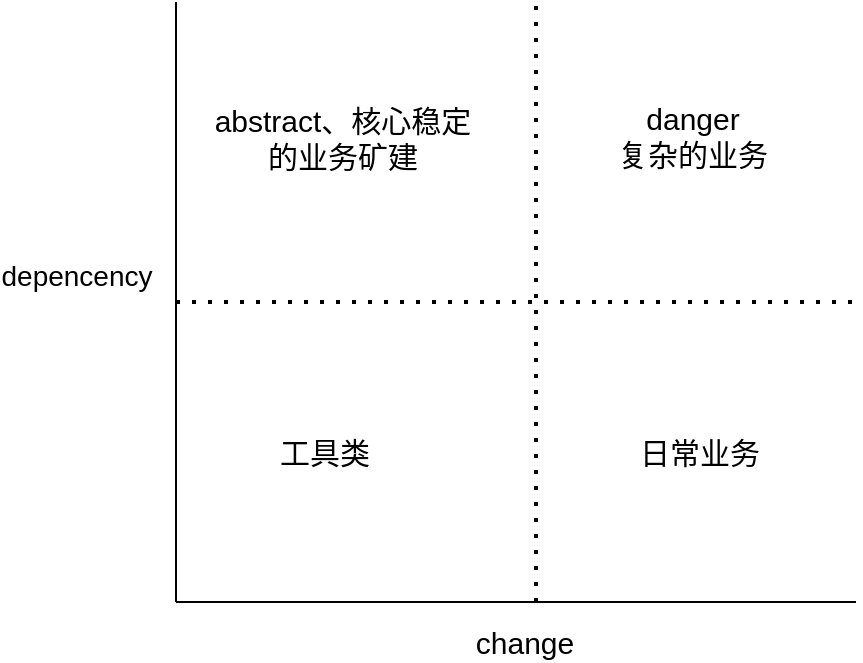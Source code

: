 <mxfile version="13.9.2" type="github">
  <diagram id="u-ipujwJWetwgg2akIzO" name="Page-1">
    <mxGraphModel dx="1186" dy="701" grid="1" gridSize="10" guides="1" tooltips="1" connect="1" arrows="1" fold="1" page="1" pageScale="1" pageWidth="827" pageHeight="1169" math="0" shadow="0">
      <root>
        <mxCell id="0" />
        <mxCell id="1" parent="0" />
        <mxCell id="XP6h-vRpkhE-tFwc6Sdr-1" value="" style="endArrow=none;html=1;" edge="1" parent="1">
          <mxGeometry width="50" height="50" relative="1" as="geometry">
            <mxPoint x="200" y="310" as="sourcePoint" />
            <mxPoint x="540" y="310" as="targetPoint" />
          </mxGeometry>
        </mxCell>
        <mxCell id="XP6h-vRpkhE-tFwc6Sdr-3" value="change" style="edgeLabel;html=1;align=center;verticalAlign=middle;resizable=0;points=[];fontSize=15;" vertex="1" connectable="0" parent="XP6h-vRpkhE-tFwc6Sdr-1">
          <mxGeometry x="0.024" y="-2" relative="1" as="geometry">
            <mxPoint y="18" as="offset" />
          </mxGeometry>
        </mxCell>
        <mxCell id="XP6h-vRpkhE-tFwc6Sdr-2" value="" style="endArrow=none;html=1;" edge="1" parent="1">
          <mxGeometry width="50" height="50" relative="1" as="geometry">
            <mxPoint x="200" y="310" as="sourcePoint" />
            <mxPoint x="200" y="10" as="targetPoint" />
            <Array as="points">
              <mxPoint x="200" y="110" />
            </Array>
          </mxGeometry>
        </mxCell>
        <mxCell id="XP6h-vRpkhE-tFwc6Sdr-4" value="depencency" style="edgeLabel;html=1;align=center;verticalAlign=middle;resizable=0;points=[];fontSize=14;" vertex="1" connectable="0" parent="XP6h-vRpkhE-tFwc6Sdr-2">
          <mxGeometry x="0.333" y="-37" relative="1" as="geometry">
            <mxPoint x="-87" y="37" as="offset" />
          </mxGeometry>
        </mxCell>
        <mxCell id="XP6h-vRpkhE-tFwc6Sdr-6" value="" style="endArrow=none;dashed=1;html=1;dashPattern=1 3;strokeWidth=2;fontSize=15;" edge="1" parent="1">
          <mxGeometry width="50" height="50" relative="1" as="geometry">
            <mxPoint x="200" y="160" as="sourcePoint" />
            <mxPoint x="540" y="160" as="targetPoint" />
          </mxGeometry>
        </mxCell>
        <mxCell id="XP6h-vRpkhE-tFwc6Sdr-7" value="" style="endArrow=none;dashed=1;html=1;dashPattern=1 3;strokeWidth=2;fontSize=15;" edge="1" parent="1">
          <mxGeometry width="50" height="50" relative="1" as="geometry">
            <mxPoint x="380" y="310" as="sourcePoint" />
            <mxPoint x="380" y="10" as="targetPoint" />
          </mxGeometry>
        </mxCell>
        <mxCell id="XP6h-vRpkhE-tFwc6Sdr-8" value="danger&lt;br&gt;复杂的业务" style="edgeLabel;html=1;align=center;verticalAlign=middle;resizable=0;points=[];fontSize=15;" vertex="1" connectable="0" parent="1">
          <mxGeometry x="460" y="80" as="geometry">
            <mxPoint x="-2" y="-3" as="offset" />
          </mxGeometry>
        </mxCell>
        <mxCell id="XP6h-vRpkhE-tFwc6Sdr-9" value="abstract、核心稳定&lt;br&gt;的业务矿建" style="edgeLabel;html=1;align=center;verticalAlign=middle;resizable=0;points=[];fontSize=15;" vertex="1" connectable="0" parent="1">
          <mxGeometry x="480" y="90" as="geometry">
            <mxPoint x="-197" y="-12" as="offset" />
          </mxGeometry>
        </mxCell>
        <mxCell id="XP6h-vRpkhE-tFwc6Sdr-10" value="&lt;div style=&quot;text-align: center&quot;&gt;&lt;font face=&quot;helvetica&quot;&gt;&lt;span style=&quot;background-color: rgb(255 , 255 , 255)&quot;&gt;工具类&lt;/span&gt;&lt;/font&gt;&lt;/div&gt;" style="text;whiteSpace=wrap;html=1;fontSize=15;" vertex="1" parent="1">
          <mxGeometry x="250" y="220" width="80" height="30" as="geometry" />
        </mxCell>
        <mxCell id="XP6h-vRpkhE-tFwc6Sdr-11" value="&lt;div style=&quot;text-align: center&quot;&gt;&lt;font face=&quot;helvetica&quot;&gt;&lt;span style=&quot;background-color: rgb(255 , 255 , 255)&quot;&gt;日常业务&lt;/span&gt;&lt;/font&gt;&lt;/div&gt;" style="text;whiteSpace=wrap;html=1;fontSize=15;" vertex="1" parent="1">
          <mxGeometry x="430" y="220" width="80" height="30" as="geometry" />
        </mxCell>
      </root>
    </mxGraphModel>
  </diagram>
</mxfile>
